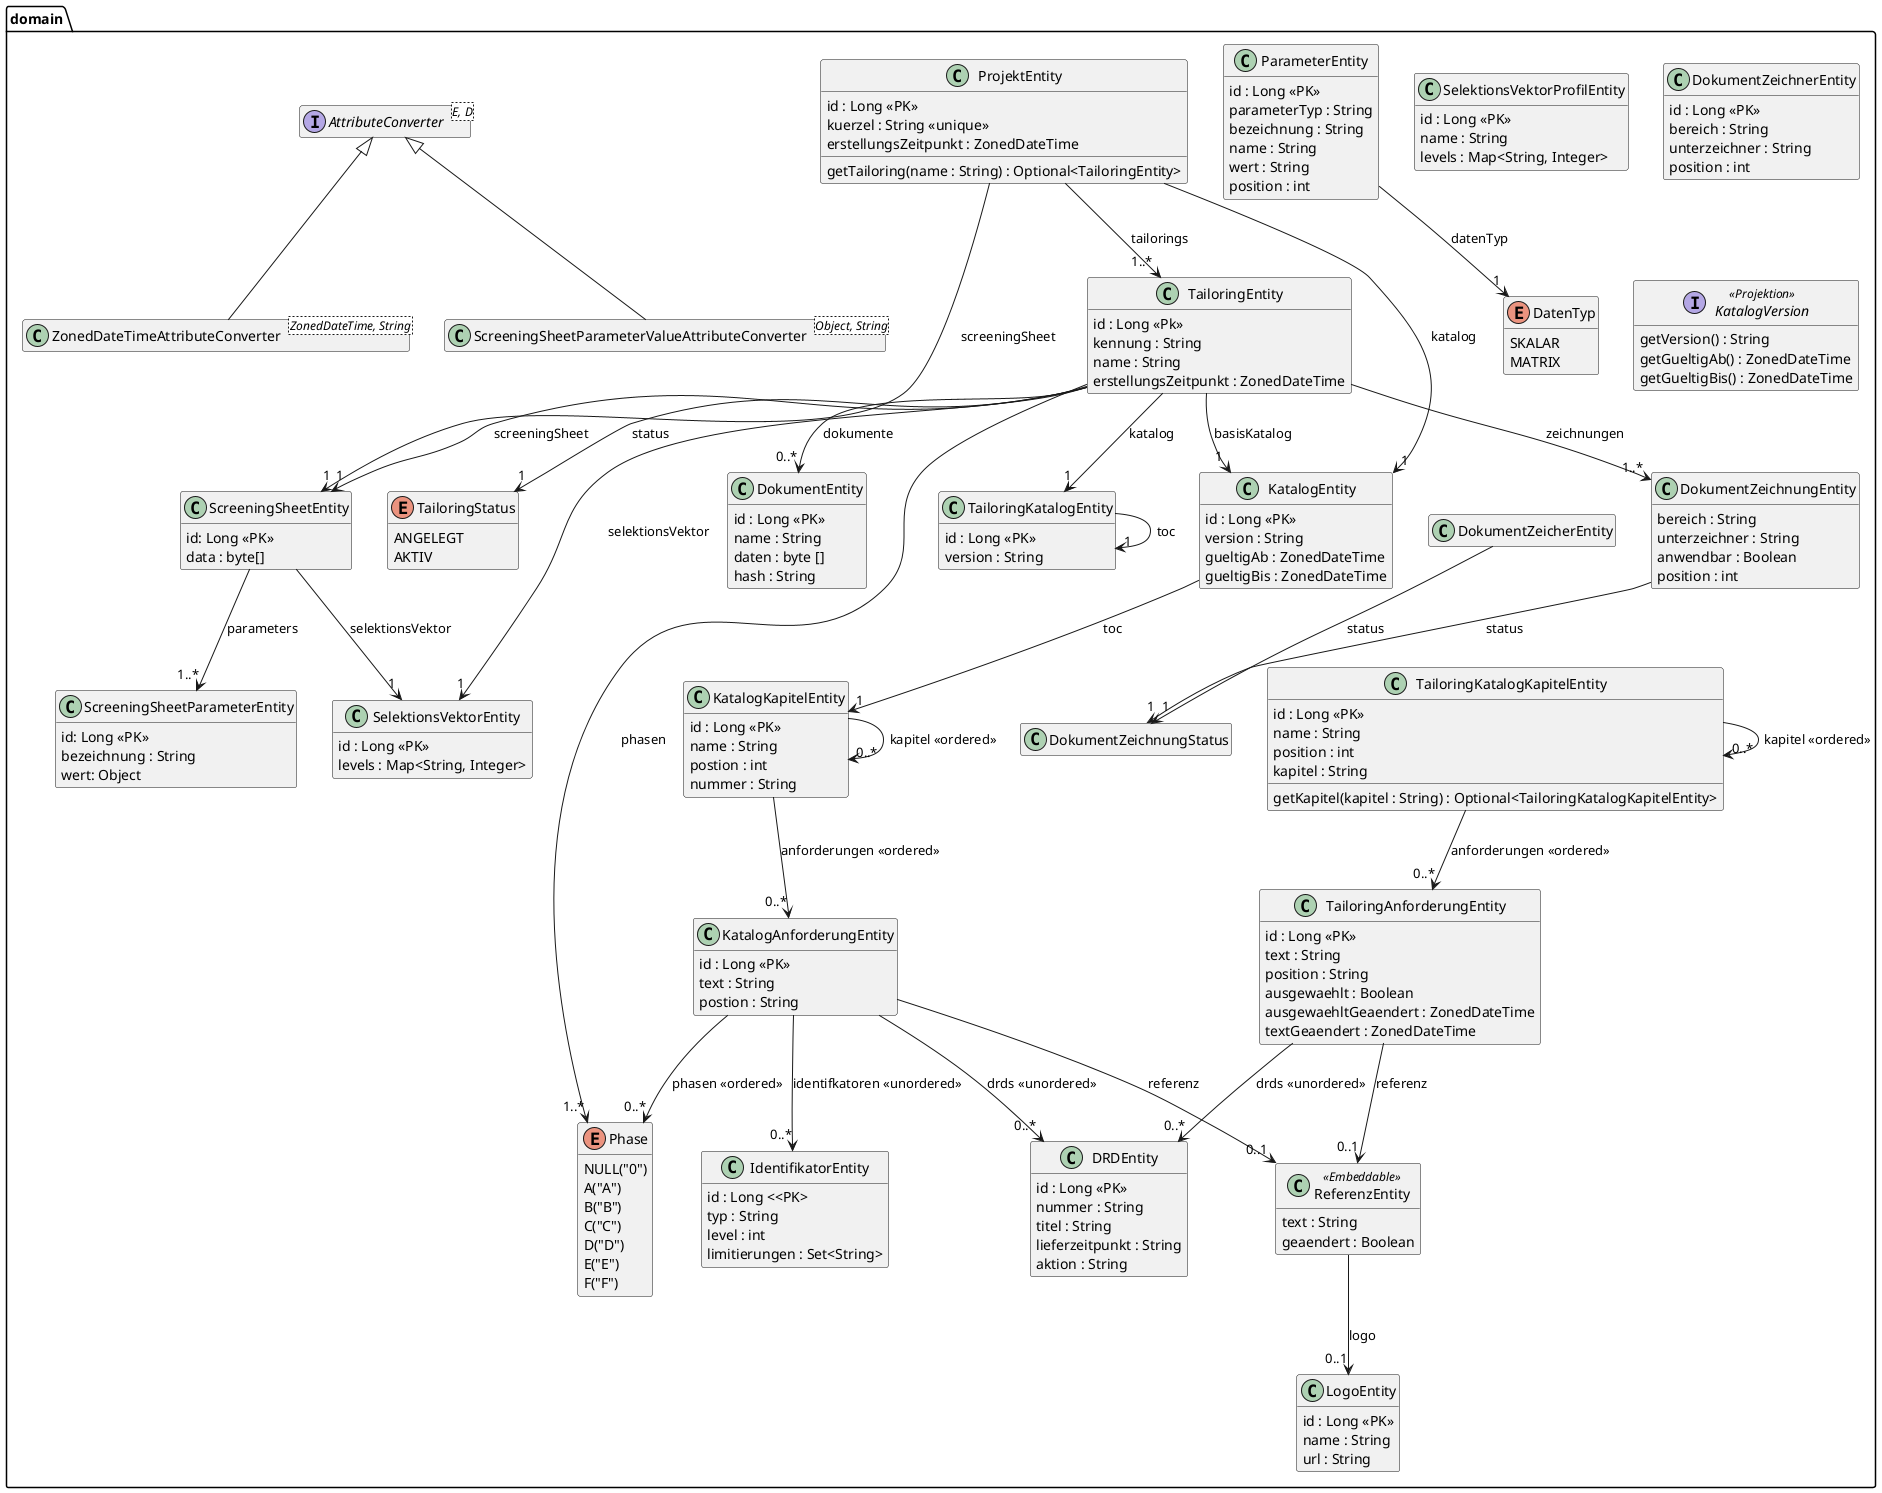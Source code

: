 @startuml Ebene3.png
skinparam componentStyle uml2
'skinparam linetype ortho

package domain {

    enum DatenTyp {
        SKALAR
        MATRIX
    }

    class ParameterEntity {
        id : Long <<PK>>
        parameterTyp : String
        bezeichnung : String
        name : String
        wert : String
        position : int
    }
    ParameterEntity --> "1" DatenTyp : datenTyp

    class Phase {
    }


    enum TailoringStatus {
        ANGELEGT
        AKTIV
    }

    class DRDEntity {
        id : Long <<PK>>
        nummer : String
        titel : String
        lieferzeitpunkt : String
        aktion : String
    }

    class LogoEntity {
        id : Long <<PK>>
        name : String
        url : String
    }

    class ReferenzEntity <<Embeddable>>{
        text : String
        geaendert : Boolean
    }
    ReferenzEntity --> "0..1" LogoEntity : logo

    class IdentifikatorEntity {
        id : Long <<PK>
        typ : String
        level : int
        limitierungen : Set<String>
    }

    class KatalogAnforderungEntity {
        id : Long <<PK>>
        text : String
        postion : String
    }
    KatalogAnforderungEntity --> "0..1" ReferenzEntity : referenz
    KatalogAnforderungEntity --> "0..*" Phase : phasen <<ordered>>
    KatalogAnforderungEntity --> "0..*" IdentifikatorEntity : identifkatoren <<unordered>>
    KatalogAnforderungEntity --> "0..*" DRDEntity : drds <<unordered>>

    class KatalogKapitelEntity {
        id : Long <<PK>>
        name : String
        postion : int
        nummer : String
    }
    KatalogKapitelEntity --> "0..*" KatalogKapitelEntity : kapitel <<ordered>>
    KatalogKapitelEntity --> "0..*" KatalogAnforderungEntity : anforderungen <<ordered>>

    class KatalogEntity {
        id : Long <<PK>>
        version : String
        gueltigAb : ZonedDateTime
        gueltigBis : ZonedDateTime
    }
    KatalogEntity --> "1" KatalogKapitelEntity : toc

    enum Phase {
        NULL("0")
        A("A")
        B("B")
        C("C")
        D("D")
        E("E")
        F("F")
    }

    class SelektionsVektorEntity {
        id : Long <<PK>>
        levels : Map<String, Integer>
    }

    class SelektionsVektorProfilEntity {
        id : Long <<PK>>
        name : String
        levels : Map<String, Integer>
    }

    class ScreeningSheetParameterEntity {
        id: Long <<PK>>
        bezeichnung : String
        wert: Object
    }

    class ScreeningSheetEntity {
        id: Long <<PK>>
        data : byte[]
    }
    ScreeningSheetEntity --> "1..*" ScreeningSheetParameterEntity : parameters
    ScreeningSheetEntity --> "1" SelektionsVektorEntity : selektionsVektor

    class TailoringAnforderungEntity {
        id : Long <<PK>>
        text : String
        position : String
        ausgewaehlt : Boolean
        ausgewaehltGeaendert : ZonedDateTime
        textGeaendert : ZonedDateTime
    }
    TailoringAnforderungEntity --> "0..1" ReferenzEntity : referenz
    TailoringAnforderungEntity --> "0..*" DRDEntity : drds <<unordered>>

    class TailoringKatalogKapitelEntity {
        id : Long <<PK>>
        name : String
        position : int
        kapitel : String
        getKapitel(kapitel : String) : Optional<TailoringKatalogKapitelEntity>
    }
    TailoringKatalogKapitelEntity --> "0..*" TailoringKatalogKapitelEntity : kapitel <<ordered>>
    TailoringKatalogKapitelEntity --> "0..*" TailoringAnforderungEntity : anforderungen <<ordered>>

    class DokumentEntity {
        id : Long <<PK>>
        name : String
        daten : byte []
        hash : String
    }

    class DokumentZeichnungEntity {
        bereich : String
        unterzeichner : String
        anwendbar : Boolean
        position : int
    }
    DokumentZeichnungEntity --> "1" DokumentZeichnungStatus : status

    class DokumentZeichnerEntity {
        id : Long <<PK>>
        bereich : String
        unterzeichner : String
        position : int

    }
    DokumentZeicherEntity --> "1" DokumentZeichnungStatus : status

    class TailoringEntity {
        id : Long <<Pk>>
        kennung : String
        name : String
        erstellungsZeitpunkt : ZonedDateTime
    }
    TailoringEntity --> "1" SelektionsVektorEntity : selektionsVektor
    TailoringEntity --> "1" KatalogEntity : basisKatalog
    TailoringEntity --> "1" ScreeningSheetEntity : screeningSheet
    TailoringEntity --> "1..*" Phase : phasen
    TailoringEntity --> "1" TailoringKatalogEntity : katalog
    TailoringEntity --> "1" TailoringStatus : status
    TailoringEntity --> "1..*" DokumentZeichnungEntity : zeichnungen
    TailoringEntity --> "0..*" DokumentEntity : dokumente

    class TailoringKatalogEntity {
        id : Long <<PK>>
        version : String
    }
    TailoringKatalogEntity --> "1" TailoringKatalogEntity : toc

    class ProjektEntity {
        id : Long <<PK>>
        kuerzel : String <<unique>>
        erstellungsZeitpunkt : ZonedDateTime
        getTailoring(name : String) : Optional<TailoringEntity>
    }
    ProjektEntity --> "1" KatalogEntity : katalog
    ProjektEntity --> "1" ScreeningSheetEntity : screeningSheet
    ProjektEntity --> "1..*" TailoringEntity : tailorings


    interface KatalogVersion<<Projektion>> {
        getVersion() : String
        getGueltigAb() : ZonedDateTime
        getGueltigBis() : ZonedDateTime
    }

    interface AttributeConverter<E, D>

    class ScreeningSheetParameterValueAttributeConverter<Object, String> {
    }
    AttributeConverter <|-- ScreeningSheetParameterValueAttributeConverter

    class ZonedDateTimeAttributeConverter<ZonedDateTime, String> {
    }
    AttributeConverter <|-- ZonedDateTimeAttributeConverter

}

hide empty members
@enduml